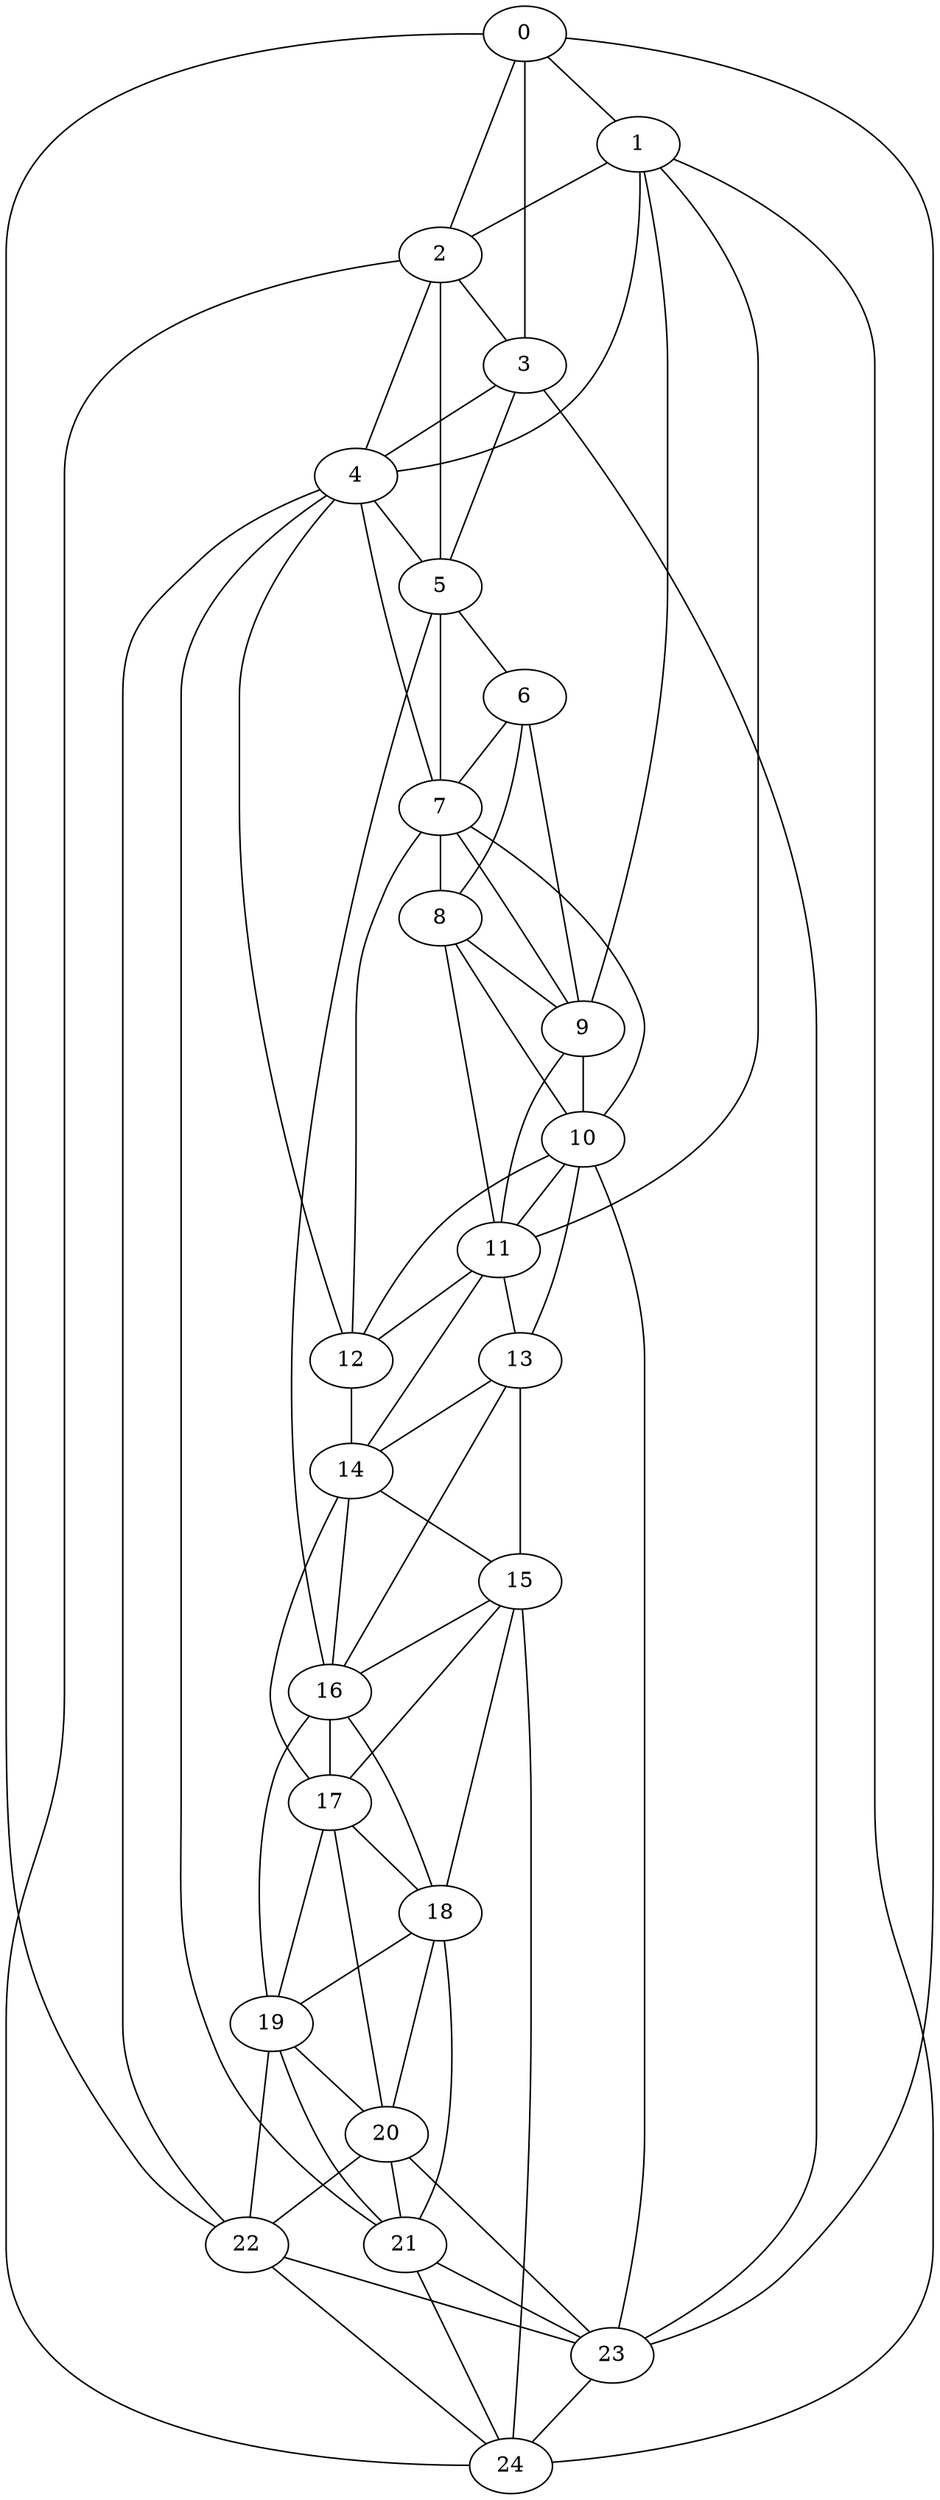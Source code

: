 strict graph "watts_strogatz_graph(25,6,0.1)" {
0;
1;
2;
3;
4;
5;
6;
7;
8;
9;
10;
11;
12;
13;
14;
15;
16;
17;
18;
19;
20;
21;
22;
23;
24;
0 -- 1  [is_available=True, prob="0.644639670338"];
0 -- 2  [is_available=True, prob="1.0"];
0 -- 3  [is_available=True, prob="0.681737675834"];
0 -- 22  [is_available=True, prob="0.938284751789"];
0 -- 23  [is_available=True, prob="0.895513960198"];
1 -- 2  [is_available=True, prob="0.526712569038"];
1 -- 4  [is_available=True, prob="1.0"];
1 -- 9  [is_available=True, prob="1.0"];
1 -- 11  [is_available=True, prob="0.0220664446552"];
1 -- 24  [is_available=True, prob="0.122688140703"];
2 -- 3  [is_available=True, prob="0.438589829295"];
2 -- 4  [is_available=True, prob="1.0"];
2 -- 5  [is_available=True, prob="0.730096347031"];
2 -- 24  [is_available=True, prob="1.0"];
3 -- 4  [is_available=True, prob="0.0759037938447"];
3 -- 5  [is_available=True, prob="1.0"];
3 -- 23  [is_available=True, prob="0.893562870672"];
4 -- 5  [is_available=True, prob="0.547742209045"];
4 -- 7  [is_available=True, prob="0.657513439226"];
4 -- 12  [is_available=True, prob="0.657224216833"];
4 -- 21  [is_available=True, prob="1.0"];
4 -- 22  [is_available=True, prob="0.861577116352"];
5 -- 6  [is_available=True, prob="0.787871474416"];
5 -- 7  [is_available=True, prob="0.955318070506"];
5 -- 16  [is_available=True, prob="0.657186670195"];
6 -- 7  [is_available=True, prob="0.211601774481"];
6 -- 8  [is_available=True, prob="0.0264074906813"];
6 -- 9  [is_available=True, prob="0.469582276394"];
7 -- 8  [is_available=True, prob="0.786722645979"];
7 -- 9  [is_available=True, prob="0.219258331341"];
7 -- 10  [is_available=True, prob="0.672626752353"];
7 -- 12  [is_available=True, prob="0.325714466682"];
8 -- 9  [is_available=True, prob="0.138074076664"];
8 -- 10  [is_available=True, prob="0.969708016984"];
8 -- 11  [is_available=True, prob="0.917457827044"];
9 -- 10  [is_available=True, prob="0.531736818241"];
9 -- 11  [is_available=True, prob="0.358938896462"];
10 -- 11  [is_available=True, prob="0.345682313658"];
10 -- 12  [is_available=True, prob="0.437160178481"];
10 -- 13  [is_available=True, prob="1.0"];
10 -- 23  [is_available=True, prob="1.0"];
11 -- 12  [is_available=True, prob="0.805094449238"];
11 -- 13  [is_available=True, prob="1.0"];
11 -- 14  [is_available=True, prob="1.0"];
12 -- 14  [is_available=True, prob="0.602545381145"];
13 -- 14  [is_available=True, prob="0.585521623518"];
13 -- 15  [is_available=True, prob="0.604235850256"];
13 -- 16  [is_available=True, prob="0.0648624119228"];
14 -- 15  [is_available=True, prob="0.92418951874"];
14 -- 16  [is_available=True, prob="0.218770997988"];
14 -- 17  [is_available=True, prob="0.107416723583"];
15 -- 16  [is_available=True, prob="0.874420681165"];
15 -- 17  [is_available=True, prob="1.0"];
15 -- 18  [is_available=True, prob="1.0"];
15 -- 24  [is_available=True, prob="0.00164568152122"];
16 -- 17  [is_available=True, prob="0.440693681335"];
16 -- 18  [is_available=True, prob="0.507528489926"];
16 -- 19  [is_available=True, prob="0.445974069122"];
17 -- 18  [is_available=True, prob="0.504249017754"];
17 -- 19  [is_available=True, prob="1.0"];
17 -- 20  [is_available=True, prob="0.812819973842"];
18 -- 19  [is_available=True, prob="1.0"];
18 -- 20  [is_available=True, prob="0.737499133007"];
18 -- 21  [is_available=True, prob="0.244819348206"];
19 -- 20  [is_available=True, prob="0.273098649899"];
19 -- 21  [is_available=True, prob="0.965602084586"];
19 -- 22  [is_available=True, prob="0.115999409495"];
20 -- 21  [is_available=True, prob="0.702705702983"];
20 -- 22  [is_available=True, prob="1.0"];
20 -- 23  [is_available=True, prob="0.775151830363"];
21 -- 23  [is_available=True, prob="0.390310722751"];
21 -- 24  [is_available=True, prob="0.320541967571"];
22 -- 23  [is_available=True, prob="0.32625228712"];
22 -- 24  [is_available=True, prob="0.104081269988"];
23 -- 24  [is_available=True, prob="1.0"];
}

